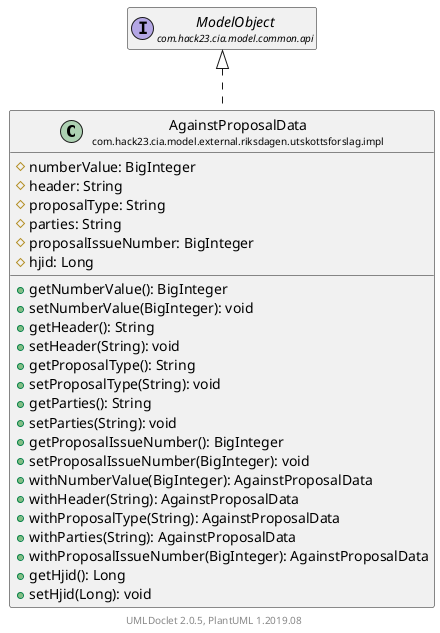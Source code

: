 @startuml
    set namespaceSeparator none
    hide empty fields
    hide empty methods

    class "<size:14>AgainstProposalData\n<size:10>com.hack23.cia.model.external.riksdagen.utskottsforslag.impl" as com.hack23.cia.model.external.riksdagen.utskottsforslag.impl.AgainstProposalData [[AgainstProposalData.html]] {
        #numberValue: BigInteger
        #header: String
        #proposalType: String
        #parties: String
        #proposalIssueNumber: BigInteger
        #hjid: Long
        +getNumberValue(): BigInteger
        +setNumberValue(BigInteger): void
        +getHeader(): String
        +setHeader(String): void
        +getProposalType(): String
        +setProposalType(String): void
        +getParties(): String
        +setParties(String): void
        +getProposalIssueNumber(): BigInteger
        +setProposalIssueNumber(BigInteger): void
        +withNumberValue(BigInteger): AgainstProposalData
        +withHeader(String): AgainstProposalData
        +withProposalType(String): AgainstProposalData
        +withParties(String): AgainstProposalData
        +withProposalIssueNumber(BigInteger): AgainstProposalData
        +getHjid(): Long
        +setHjid(Long): void
    }

    interface "<size:14>ModelObject\n<size:10>com.hack23.cia.model.common.api" as com.hack23.cia.model.common.api.ModelObject

    com.hack23.cia.model.common.api.ModelObject <|.. com.hack23.cia.model.external.riksdagen.utskottsforslag.impl.AgainstProposalData

    center footer UMLDoclet 2.0.5, PlantUML 1.2019.08
@enduml
